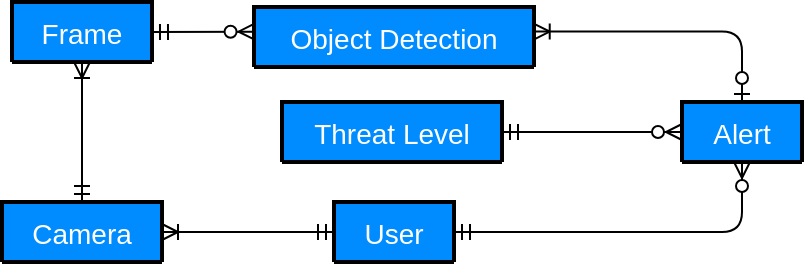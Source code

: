 <mxfile version="12.3.2" type="device" pages="1"><diagram id="tup74uOIpuLnv1wJr0i5" name="Database_Analysis"><mxGraphModel dx="1315" dy="941" grid="1" gridSize="10" guides="1" tooltips="1" connect="1" arrows="1" fold="1" page="1" pageScale="1" pageWidth="1169" pageHeight="827" background="none" math="0" shadow="0"><root><mxCell id="0"/><mxCell id="1" parent="0"/><mxCell id="s6z263yU12JMVQP6zaz3-1" value="Object Detection" style="swimlane;childLayout=stackLayout;horizontal=1;startSize=30;horizontalStack=0;fillColor=#008cff;fontColor=#FFFFFF;rounded=1;fontSize=14;fontStyle=0;strokeWidth=2;resizeParent=0;resizeLast=1;shadow=0;dashed=0;align=center;" parent="1" vertex="1" collapsed="1"><mxGeometry x="-724" y="-637.5" width="140" height="30" as="geometry"><mxRectangle x="-697" y="-640" width="160" height="130" as="alternateBounds"/></mxGeometry></mxCell><mxCell id="s6z263yU12JMVQP6zaz3-2" value="+obj_id&#10;+obj_name&#10;+obj_coordinates&#10;+obj_type&#10;+frame_id&#10;+alert_id" style="align=left;strokeColor=none;fillColor=none;spacingLeft=4;fontSize=12;verticalAlign=top;resizable=0;rotatable=0;part=1;" parent="s6z263yU12JMVQP6zaz3-1" vertex="1"><mxGeometry y="30" width="140" as="geometry"/></mxCell><mxCell id="s6z263yU12JMVQP6zaz3-3" style="edgeStyle=orthogonalEdgeStyle;rounded=0;orthogonalLoop=1;jettySize=auto;html=1;exitX=1;exitY=0.5;exitDx=0;exitDy=0;entryX=0;entryY=0.5;entryDx=0;entryDy=0;startArrow=ERoneToMany;startFill=0;endArrow=ERmandOne;endFill=0;" parent="1" source="s6z263yU12JMVQP6zaz3-4" target="s6z263yU12JMVQP6zaz3-10" edge="1"><mxGeometry relative="1" as="geometry"><Array as="points"/></mxGeometry></mxCell><mxCell id="s6z263yU12JMVQP6zaz3-4" value="Camera" style="swimlane;childLayout=stackLayout;horizontal=1;startSize=30;horizontalStack=0;fillColor=#008cff;fontColor=#FFFFFF;rounded=1;fontSize=14;fontStyle=0;strokeWidth=2;resizeParent=0;resizeLast=1;shadow=0;dashed=0;align=center;" parent="1" vertex="1" collapsed="1"><mxGeometry x="-850" y="-540" width="80" height="30" as="geometry"><mxRectangle x="-858" y="-490" width="160" height="150" as="alternateBounds"/></mxGeometry></mxCell><mxCell id="s6z263yU12JMVQP6zaz3-5" value="+camera_id&#10;+camera_name&#10;+camera_resolution&#10;+camera_model&#10;+camera_mode&#10;+user_id" style="align=left;strokeColor=none;fillColor=none;spacingLeft=4;fontSize=12;verticalAlign=top;resizable=0;rotatable=0;part=1;" parent="s6z263yU12JMVQP6zaz3-4" vertex="1"><mxGeometry y="30" width="80" as="geometry"/></mxCell><mxCell id="s6z263yU12JMVQP6zaz3-6" style="rounded=0;orthogonalLoop=1;jettySize=auto;html=1;startArrow=ERmandOne;startFill=0;endArrow=ERzeroToMany;endFill=1;exitX=1;exitY=0.5;exitDx=0;exitDy=0;entryX=0.002;entryY=0.411;entryDx=0;entryDy=0;entryPerimeter=0;strokeColor=#000000;" parent="1" source="s6z263yU12JMVQP6zaz3-7" target="s6z263yU12JMVQP6zaz3-2" edge="1"><mxGeometry relative="1" as="geometry"><mxPoint x="-787" y="-570" as="sourcePoint"/><mxPoint x="-697" y="-575" as="targetPoint"/></mxGeometry></mxCell><mxCell id="s6z263yU12JMVQP6zaz3-7" value="Frame" style="swimlane;childLayout=stackLayout;horizontal=1;startSize=30;horizontalStack=0;fillColor=#008cff;fontColor=#FFFFFF;rounded=1;fontSize=14;fontStyle=0;strokeWidth=2;resizeParent=0;resizeLast=1;shadow=0;dashed=0;align=center;" parent="1" vertex="1" collapsed="1"><mxGeometry x="-845" y="-640" width="70" height="30" as="geometry"><mxRectangle x="-930" y="-630" width="160" height="120" as="alternateBounds"/></mxGeometry></mxCell><mxCell id="s6z263yU12JMVQP6zaz3-8" value="+frame_id&#10;+frame_name&#10;+frame_timestamp&#10;+frame_type&#10;+vs_id" style="align=left;strokeColor=none;fillColor=none;spacingLeft=4;fontSize=12;verticalAlign=top;resizable=0;rotatable=0;part=1;" parent="s6z263yU12JMVQP6zaz3-7" vertex="1"><mxGeometry y="30" width="70" as="geometry"/></mxCell><mxCell id="s6z263yU12JMVQP6zaz3-9" style="edgeStyle=orthogonalEdgeStyle;rounded=1;orthogonalLoop=1;jettySize=auto;html=1;exitX=1;exitY=0.5;exitDx=0;exitDy=0;entryX=0.5;entryY=1;entryDx=0;entryDy=0;startArrow=ERmandOne;startFill=0;endArrow=ERzeroToMany;endFill=1;fontColor=#FF3333;" parent="1" source="s6z263yU12JMVQP6zaz3-10" target="s6z263yU12JMVQP6zaz3-14" edge="1"><mxGeometry relative="1" as="geometry"><Array as="points"><mxPoint x="-480" y="-525"/></Array></mxGeometry></mxCell><mxCell id="s6z263yU12JMVQP6zaz3-10" value="User" style="swimlane;childLayout=stackLayout;horizontal=1;startSize=30;horizontalStack=0;fillColor=#008cff;fontColor=#FFFFFF;rounded=1;fontSize=14;fontStyle=0;strokeWidth=2;resizeParent=0;resizeLast=1;shadow=0;dashed=0;align=center;" parent="1" vertex="1" collapsed="1"><mxGeometry x="-684" y="-540" width="60" height="30" as="geometry"><mxRectangle x="-697" y="-285" width="160" height="120" as="alternateBounds"/></mxGeometry></mxCell><mxCell id="s6z263yU12JMVQP6zaz3-11" value="+user_id&#10;+user_name&#10;+address&#10;+country&#10;+email" style="align=left;strokeColor=none;fillColor=none;spacingLeft=4;fontSize=12;verticalAlign=top;resizable=0;rotatable=0;part=1;" parent="s6z263yU12JMVQP6zaz3-10" vertex="1"><mxGeometry y="30" width="60" as="geometry"/></mxCell><mxCell id="s6z263yU12JMVQP6zaz3-12" style="edgeStyle=orthogonalEdgeStyle;rounded=1;orthogonalLoop=1;jettySize=auto;html=1;exitX=0.5;exitY=0;exitDx=0;exitDy=0;entryX=0.999;entryY=0.409;entryDx=0;entryDy=0;startArrow=ERzeroToOne;startFill=1;endArrow=ERoneToMany;endFill=0;fontColor=#FF3333;entryPerimeter=0;" parent="1" source="s6z263yU12JMVQP6zaz3-13" target="s6z263yU12JMVQP6zaz3-2" edge="1"><mxGeometry relative="1" as="geometry"><Array as="points"><mxPoint x="-480" y="-625"/></Array></mxGeometry></mxCell><mxCell id="s6z263yU12JMVQP6zaz3-13" value="Alert" style="swimlane;childLayout=stackLayout;horizontal=1;startSize=30;horizontalStack=0;fillColor=#008cff;fontColor=#FFFFFF;rounded=1;fontSize=14;fontStyle=0;strokeWidth=2;resizeParent=0;resizeLast=1;shadow=0;dashed=0;align=center;" parent="1" vertex="1" collapsed="1"><mxGeometry x="-510" y="-590" width="60" height="30" as="geometry"><mxRectangle x="-450" y="-457.5" width="160" height="125" as="alternateBounds"/></mxGeometry></mxCell><mxCell id="s6z263yU12JMVQP6zaz3-14" value="+alert_id&#10;+alert_type&#10;+alert_description&#10;+alert_date&#10;+threat_id&#10;+user_id" style="align=left;strokeColor=none;fillColor=none;spacingLeft=4;fontSize=12;verticalAlign=top;resizable=0;rotatable=0;part=1;" parent="s6z263yU12JMVQP6zaz3-13" vertex="1"><mxGeometry y="30" width="60" as="geometry"/></mxCell><mxCell id="s6z263yU12JMVQP6zaz3-15" value="Threat Level" style="swimlane;childLayout=stackLayout;horizontal=1;startSize=30;horizontalStack=0;fillColor=#008cff;fontColor=#FFFFFF;rounded=1;fontSize=14;fontStyle=0;strokeWidth=2;resizeParent=0;resizeLast=1;shadow=0;dashed=0;align=center;" parent="1" vertex="1" collapsed="1"><mxGeometry x="-710" y="-590" width="110" height="30" as="geometry"><mxRectangle x="-697" y="-457.5" width="160" height="125" as="alternateBounds"/></mxGeometry></mxCell><mxCell id="s6z263yU12JMVQP6zaz3-16" value="+threat_id&#10;+threat_name&#10;+threat_description" style="align=left;strokeColor=none;fillColor=none;spacingLeft=4;fontSize=12;verticalAlign=top;resizable=0;rotatable=0;part=1;" parent="s6z263yU12JMVQP6zaz3-15" vertex="1"><mxGeometry y="30" width="110" as="geometry"/></mxCell><mxCell id="s6z263yU12JMVQP6zaz3-17" style="edgeStyle=orthogonalEdgeStyle;rounded=0;orthogonalLoop=1;jettySize=auto;html=1;exitX=0.5;exitY=0;exitDx=0;exitDy=0;entryX=0.5;entryY=1;entryDx=0;entryDy=0;startArrow=ERmandOne;startFill=0;endArrow=ERoneToMany;endFill=0;" parent="1" source="s6z263yU12JMVQP6zaz3-4" target="s6z263yU12JMVQP6zaz3-8" edge="1"><mxGeometry relative="1" as="geometry"><mxPoint x="-835" y="-455" as="sourcePoint"/></mxGeometry></mxCell><mxCell id="s6z263yU12JMVQP6zaz3-18" style="edgeStyle=orthogonalEdgeStyle;rounded=1;orthogonalLoop=1;jettySize=auto;html=1;exitX=1;exitY=0.5;exitDx=0;exitDy=0;entryX=0;entryY=0.5;entryDx=0;entryDy=0;startArrow=ERmandOne;startFill=0;endArrow=ERzeroToMany;endFill=1;fontColor=#FF3333;" parent="1" source="s6z263yU12JMVQP6zaz3-16" target="s6z263yU12JMVQP6zaz3-14" edge="1"><mxGeometry relative="1" as="geometry"/></mxCell></root></mxGraphModel></diagram></mxfile>